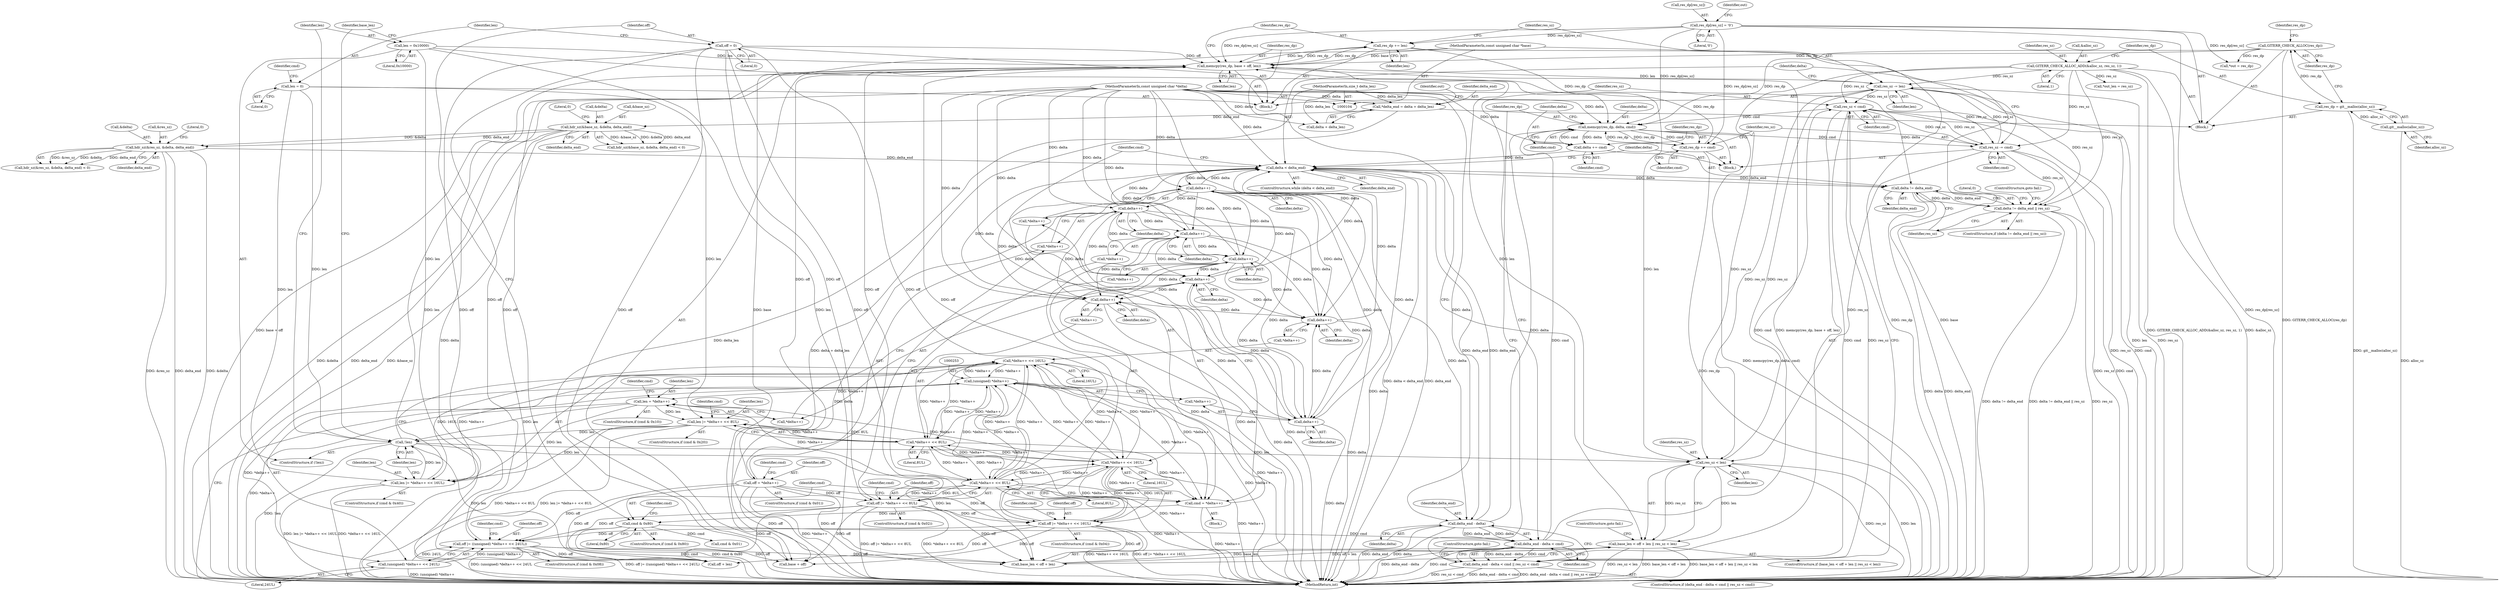 digraph "1_libgit2_9844d38bed10e9ff17174434b3421b227ae710f3@pointer" {
"1000312" [label="(Call,res_dp += len)"];
"1000306" [label="(Call,memcpy(res_dp, base + off, len))"];
"1000177" [label="(Call,res_dp[res_sz] = '\0')"];
"1000312" [label="(Call,res_dp += len)"];
"1000340" [label="(Call,res_dp += cmd)"];
"1000333" [label="(Call,memcpy(res_dp, delta, cmd))"];
"1000175" [label="(Call,GITERR_CHECK_ALLOC(res_dp))"];
"1000171" [label="(Call,res_dp = git__malloc(alloc_sz))"];
"1000173" [label="(Call,git__malloc(alloc_sz))"];
"1000325" [label="(Call,delta_end - delta)"];
"1000191" [label="(Call,delta < delta_end)"];
"1000337" [label="(Call,delta += cmd)"];
"1000109" [label="(MethodParameterIn,const unsigned char *delta)"];
"1000221" [label="(Call,delta++)"];
"1000199" [label="(Call,delta++)"];
"1000265" [label="(Call,delta++)"];
"1000231" [label="(Call,delta++)"];
"1000255" [label="(Call,delta++)"];
"1000242" [label="(Call,delta++)"];
"1000275" [label="(Call,delta++)"];
"1000286" [label="(Call,delta++)"];
"1000152" [label="(Call,hdr_sz(&res_sz, &delta, delta_end))"];
"1000133" [label="(Call,hdr_sz(&base_sz, &delta, delta_end))"];
"1000113" [label="(Call,*delta_end = delta + delta_len)"];
"1000110" [label="(MethodParameterIn,size_t delta_len)"];
"1000329" [label="(Call,res_sz < cmd)"];
"1000343" [label="(Call,res_sz -= cmd)"];
"1000315" [label="(Call,res_sz -= len)"];
"1000302" [label="(Call,res_sz < len)"];
"1000166" [label="(Call,GITERR_CHECK_ALLOC_ADD(&alloc_sz, res_sz, 1))"];
"1000290" [label="(Call,!len)"];
"1000262" [label="(Call,len = *delta++)"];
"1000252" [label="(Call,(unsigned) *delta++)"];
"1000240" [label="(Call,*delta++ << 16UL)"];
"1000229" [label="(Call,*delta++ << 8UL)"];
"1000284" [label="(Call,*delta++ << 16UL)"];
"1000273" [label="(Call,*delta++ << 8UL)"];
"1000211" [label="(Call,len = 0)"];
"1000271" [label="(Call,len |= *delta++ << 8UL)"];
"1000282" [label="(Call,len |= *delta++ << 16UL)"];
"1000292" [label="(Call,len = 0x10000)"];
"1000324" [label="(Call,delta_end - delta < cmd)"];
"1000202" [label="(Call,cmd & 0x80)"];
"1000196" [label="(Call,cmd = *delta++)"];
"1000107" [label="(MethodParameterIn,const unsigned char *base)"];
"1000238" [label="(Call,off |= *delta++ << 16UL)"];
"1000218" [label="(Call,off = *delta++)"];
"1000227" [label="(Call,off |= *delta++ << 8UL)"];
"1000207" [label="(Call,off = 0)"];
"1000249" [label="(Call,off |= ((unsigned) *delta++ << 24UL))"];
"1000251" [label="(Call,(unsigned) *delta++ << 24UL)"];
"1000323" [label="(Call,delta_end - delta < cmd || res_sz < cmd)"];
"1000296" [label="(Call,base_len < off + len || res_sz < len)"];
"1000350" [label="(Call,delta != delta_end || res_sz)"];
"1000351" [label="(Call,delta != delta_end)"];
"1000292" [label="(Call,len = 0x10000)"];
"1000182" [label="(Call,*out = res_dp)"];
"1000242" [label="(Call,delta++)"];
"1000326" [label="(Identifier,delta_end)"];
"1000243" [label="(Identifier,delta)"];
"1000349" [label="(ControlStructure,if (delta != delta_end || res_sz))"];
"1000315" [label="(Call,res_sz -= len)"];
"1000220" [label="(Call,*delta++)"];
"1000258" [label="(ControlStructure,if (cmd & 0x10))"];
"1000311" [label="(Identifier,len)"];
"1000314" [label="(Identifier,len)"];
"1000151" [label="(Call,hdr_sz(&res_sz, &delta, delta_end) < 0)"];
"1000186" [label="(Call,*out_len = res_sz)"];
"1000232" [label="(Identifier,delta)"];
"1000257" [label="(Literal,24UL)"];
"1000273" [label="(Call,*delta++ << 8UL)"];
"1000212" [label="(Identifier,len)"];
"1000277" [label="(Literal,8UL)"];
"1000213" [label="(Literal,0)"];
"1000219" [label="(Identifier,off)"];
"1000290" [label="(Call,!len)"];
"1000271" [label="(Call,len |= *delta++ << 8UL)"];
"1000211" [label="(Call,len = 0)"];
"1000124" [label="(Identifier,out)"];
"1000178" [label="(Call,res_dp[res_sz])"];
"1000240" [label="(Call,*delta++ << 16UL)"];
"1000344" [label="(Identifier,res_sz)"];
"1000265" [label="(Call,delta++)"];
"1000304" [label="(Identifier,len)"];
"1000228" [label="(Identifier,off)"];
"1000275" [label="(Call,delta++)"];
"1000233" [label="(Literal,8UL)"];
"1000241" [label="(Call,*delta++)"];
"1000115" [label="(Call,delta + delta_len)"];
"1000179" [label="(Identifier,res_dp)"];
"1000306" [label="(Call,memcpy(res_dp, base + off, len))"];
"1000176" [label="(Identifier,res_dp)"];
"1000313" [label="(Identifier,res_dp)"];
"1000132" [label="(Call,hdr_sz(&base_sz, &delta, delta_end) < 0)"];
"1000114" [label="(Identifier,delta_end)"];
"1000170" [label="(Literal,1)"];
"1000234" [label="(ControlStructure,if (cmd & 0x04))"];
"1000209" [label="(Literal,0)"];
"1000328" [label="(Identifier,cmd)"];
"1000352" [label="(Identifier,delta)"];
"1000236" [label="(Identifier,cmd)"];
"1000227" [label="(Call,off |= *delta++ << 8UL)"];
"1000325" [label="(Call,delta_end - delta)"];
"1000287" [label="(Identifier,delta)"];
"1000321" [label="(Block,)"];
"1000247" [label="(Identifier,cmd)"];
"1000334" [label="(Identifier,res_dp)"];
"1000335" [label="(Identifier,delta)"];
"1000177" [label="(Call,res_dp[res_sz] = '\0')"];
"1000297" [label="(Call,base_len < off + len)"];
"1000256" [label="(Identifier,delta)"];
"1000331" [label="(Identifier,cmd)"];
"1000167" [label="(Call,&alloc_sz)"];
"1000291" [label="(Identifier,len)"];
"1000252" [label="(Call,(unsigned) *delta++)"];
"1000215" [label="(Call,cmd & 0x01)"];
"1000205" [label="(Block,)"];
"1000109" [label="(MethodParameterIn,const unsigned char *delta)"];
"1000171" [label="(Call,res_dp = git__malloc(alloc_sz))"];
"1000323" [label="(Call,delta_end - delta < cmd || res_sz < cmd)"];
"1000251" [label="(Call,(unsigned) *delta++ << 24UL)"];
"1000340" [label="(Call,res_dp += cmd)"];
"1000136" [label="(Call,&delta)"];
"1000216" [label="(Identifier,cmd)"];
"1000308" [label="(Call,base + off)"];
"1000169" [label="(Identifier,res_sz)"];
"1000200" [label="(Identifier,delta)"];
"1000264" [label="(Call,*delta++)"];
"1000245" [label="(ControlStructure,if (cmd & 0x08))"];
"1000341" [label="(Identifier,res_dp)"];
"1000244" [label="(Literal,16UL)"];
"1000272" [label="(Identifier,len)"];
"1000263" [label="(Identifier,len)"];
"1000288" [label="(Literal,16UL)"];
"1000343" [label="(Call,res_sz -= cmd)"];
"1000192" [label="(Identifier,delta)"];
"1000260" [label="(Identifier,cmd)"];
"1000231" [label="(Call,delta++)"];
"1000351" [label="(Call,delta != delta_end)"];
"1000296" [label="(Call,base_len < off + len || res_sz < len)"];
"1000285" [label="(Call,*delta++)"];
"1000175" [label="(Call,GITERR_CHECK_ALLOC(res_dp))"];
"1000250" [label="(Identifier,off)"];
"1000330" [label="(Identifier,res_sz)"];
"1000345" [label="(Identifier,cmd)"];
"1000294" [label="(Literal,0x10000)"];
"1000249" [label="(Call,off |= ((unsigned) *delta++ << 24UL))"];
"1000222" [label="(Identifier,delta)"];
"1000157" [label="(Identifier,delta_end)"];
"1000155" [label="(Call,&delta)"];
"1000111" [label="(Block,)"];
"1000303" [label="(Identifier,res_sz)"];
"1000204" [label="(Literal,0x80)"];
"1000110" [label="(MethodParameterIn,size_t delta_len)"];
"1000305" [label="(ControlStructure,goto fail;)"];
"1000190" [label="(ControlStructure,while (delta < delta_end))"];
"1000337" [label="(Call,delta += cmd)"];
"1000289" [label="(ControlStructure,if (!len))"];
"1000354" [label="(Identifier,res_sz)"];
"1000230" [label="(Call,*delta++)"];
"1000376" [label="(MethodReturn,int)"];
"1000299" [label="(Call,off + len)"];
"1000320" [label="(Identifier,cmd)"];
"1000153" [label="(Call,&res_sz)"];
"1000133" [label="(Call,hdr_sz(&base_sz, &delta, delta_end))"];
"1000107" [label="(MethodParameterIn,const unsigned char *base)"];
"1000282" [label="(Call,len |= *delta++ << 16UL)"];
"1000269" [label="(Identifier,cmd)"];
"1000329" [label="(Call,res_sz < cmd)"];
"1000338" [label="(Identifier,delta)"];
"1000283" [label="(Identifier,len)"];
"1000274" [label="(Call,*delta++)"];
"1000134" [label="(Call,&base_sz)"];
"1000174" [label="(Identifier,alloc_sz)"];
"1000152" [label="(Call,hdr_sz(&res_sz, &delta, delta_end))"];
"1000280" [label="(Identifier,cmd)"];
"1000276" [label="(Identifier,delta)"];
"1000317" [label="(Identifier,len)"];
"1000336" [label="(Identifier,cmd)"];
"1000158" [label="(Literal,0)"];
"1000208" [label="(Identifier,off)"];
"1000262" [label="(Call,len = *delta++)"];
"1000342" [label="(Identifier,cmd)"];
"1000324" [label="(Call,delta_end - delta < cmd)"];
"1000254" [label="(Call,*delta++)"];
"1000327" [label="(Identifier,delta)"];
"1000278" [label="(ControlStructure,if (cmd & 0x40))"];
"1000197" [label="(Identifier,cmd)"];
"1000139" [label="(Literal,0)"];
"1000166" [label="(Call,GITERR_CHECK_ALLOC_ADD(&alloc_sz, res_sz, 1))"];
"1000307" [label="(Identifier,res_dp)"];
"1000198" [label="(Call,*delta++)"];
"1000196" [label="(Call,cmd = *delta++)"];
"1000355" [label="(ControlStructure,goto fail;)"];
"1000316" [label="(Identifier,res_sz)"];
"1000221" [label="(Call,delta++)"];
"1000267" [label="(ControlStructure,if (cmd & 0x20))"];
"1000191" [label="(Call,delta < delta_end)"];
"1000223" [label="(ControlStructure,if (cmd & 0x02))"];
"1000194" [label="(Block,)"];
"1000332" [label="(ControlStructure,goto fail;)"];
"1000284" [label="(Call,*delta++ << 16UL)"];
"1000225" [label="(Identifier,cmd)"];
"1000295" [label="(ControlStructure,if (base_len < off + len || res_sz < len))"];
"1000286" [label="(Call,delta++)"];
"1000113" [label="(Call,*delta_end = delta + delta_len)"];
"1000184" [label="(Identifier,out)"];
"1000353" [label="(Identifier,delta_end)"];
"1000138" [label="(Identifier,delta_end)"];
"1000214" [label="(ControlStructure,if (cmd & 0x01))"];
"1000203" [label="(Identifier,cmd)"];
"1000298" [label="(Identifier,base_len)"];
"1000312" [label="(Call,res_dp += len)"];
"1000229" [label="(Call,*delta++ << 8UL)"];
"1000266" [label="(Identifier,delta)"];
"1000207" [label="(Call,off = 0)"];
"1000293" [label="(Identifier,len)"];
"1000255" [label="(Call,delta++)"];
"1000322" [label="(ControlStructure,if (delta_end - delta < cmd || res_sz < cmd))"];
"1000202" [label="(Call,cmd & 0x80)"];
"1000350" [label="(Call,delta != delta_end || res_sz)"];
"1000238" [label="(Call,off |= *delta++ << 16UL)"];
"1000201" [label="(ControlStructure,if (cmd & 0x80))"];
"1000357" [label="(Literal,0)"];
"1000333" [label="(Call,memcpy(res_dp, delta, cmd))"];
"1000218" [label="(Call,off = *delta++)"];
"1000173" [label="(Call,git__malloc(alloc_sz))"];
"1000339" [label="(Identifier,cmd)"];
"1000172" [label="(Identifier,res_dp)"];
"1000199" [label="(Call,delta++)"];
"1000193" [label="(Identifier,delta_end)"];
"1000302" [label="(Call,res_sz < len)"];
"1000239" [label="(Identifier,off)"];
"1000181" [label="(Literal,'\0')"];
"1000312" -> "1000205"  [label="AST: "];
"1000312" -> "1000314"  [label="CFG: "];
"1000313" -> "1000312"  [label="AST: "];
"1000314" -> "1000312"  [label="AST: "];
"1000316" -> "1000312"  [label="CFG: "];
"1000312" -> "1000376"  [label="DDG: res_dp"];
"1000312" -> "1000306"  [label="DDG: res_dp"];
"1000306" -> "1000312"  [label="DDG: len"];
"1000306" -> "1000312"  [label="DDG: res_dp"];
"1000177" -> "1000312"  [label="DDG: res_dp[res_sz]"];
"1000312" -> "1000333"  [label="DDG: res_dp"];
"1000306" -> "1000205"  [label="AST: "];
"1000306" -> "1000311"  [label="CFG: "];
"1000307" -> "1000306"  [label="AST: "];
"1000308" -> "1000306"  [label="AST: "];
"1000311" -> "1000306"  [label="AST: "];
"1000313" -> "1000306"  [label="CFG: "];
"1000306" -> "1000376"  [label="DDG: memcpy(res_dp, base + off, len)"];
"1000306" -> "1000376"  [label="DDG: base + off"];
"1000177" -> "1000306"  [label="DDG: res_dp[res_sz]"];
"1000340" -> "1000306"  [label="DDG: res_dp"];
"1000175" -> "1000306"  [label="DDG: res_dp"];
"1000107" -> "1000306"  [label="DDG: base"];
"1000238" -> "1000306"  [label="DDG: off"];
"1000218" -> "1000306"  [label="DDG: off"];
"1000227" -> "1000306"  [label="DDG: off"];
"1000207" -> "1000306"  [label="DDG: off"];
"1000249" -> "1000306"  [label="DDG: off"];
"1000302" -> "1000306"  [label="DDG: len"];
"1000290" -> "1000306"  [label="DDG: len"];
"1000292" -> "1000306"  [label="DDG: len"];
"1000306" -> "1000315"  [label="DDG: len"];
"1000177" -> "1000111"  [label="AST: "];
"1000177" -> "1000181"  [label="CFG: "];
"1000178" -> "1000177"  [label="AST: "];
"1000181" -> "1000177"  [label="AST: "];
"1000184" -> "1000177"  [label="CFG: "];
"1000177" -> "1000376"  [label="DDG: res_dp[res_sz]"];
"1000177" -> "1000182"  [label="DDG: res_dp[res_sz]"];
"1000177" -> "1000333"  [label="DDG: res_dp[res_sz]"];
"1000177" -> "1000340"  [label="DDG: res_dp[res_sz]"];
"1000340" -> "1000321"  [label="AST: "];
"1000340" -> "1000342"  [label="CFG: "];
"1000341" -> "1000340"  [label="AST: "];
"1000342" -> "1000340"  [label="AST: "];
"1000344" -> "1000340"  [label="CFG: "];
"1000340" -> "1000376"  [label="DDG: res_dp"];
"1000340" -> "1000333"  [label="DDG: res_dp"];
"1000333" -> "1000340"  [label="DDG: cmd"];
"1000333" -> "1000340"  [label="DDG: res_dp"];
"1000333" -> "1000321"  [label="AST: "];
"1000333" -> "1000336"  [label="CFG: "];
"1000334" -> "1000333"  [label="AST: "];
"1000335" -> "1000333"  [label="AST: "];
"1000336" -> "1000333"  [label="AST: "];
"1000338" -> "1000333"  [label="CFG: "];
"1000333" -> "1000376"  [label="DDG: memcpy(res_dp, delta, cmd)"];
"1000175" -> "1000333"  [label="DDG: res_dp"];
"1000325" -> "1000333"  [label="DDG: delta"];
"1000109" -> "1000333"  [label="DDG: delta"];
"1000329" -> "1000333"  [label="DDG: cmd"];
"1000324" -> "1000333"  [label="DDG: cmd"];
"1000333" -> "1000337"  [label="DDG: cmd"];
"1000333" -> "1000337"  [label="DDG: delta"];
"1000333" -> "1000343"  [label="DDG: cmd"];
"1000175" -> "1000111"  [label="AST: "];
"1000175" -> "1000176"  [label="CFG: "];
"1000176" -> "1000175"  [label="AST: "];
"1000179" -> "1000175"  [label="CFG: "];
"1000175" -> "1000376"  [label="DDG: GITERR_CHECK_ALLOC(res_dp)"];
"1000171" -> "1000175"  [label="DDG: res_dp"];
"1000175" -> "1000182"  [label="DDG: res_dp"];
"1000171" -> "1000111"  [label="AST: "];
"1000171" -> "1000173"  [label="CFG: "];
"1000172" -> "1000171"  [label="AST: "];
"1000173" -> "1000171"  [label="AST: "];
"1000176" -> "1000171"  [label="CFG: "];
"1000171" -> "1000376"  [label="DDG: git__malloc(alloc_sz)"];
"1000173" -> "1000171"  [label="DDG: alloc_sz"];
"1000173" -> "1000174"  [label="CFG: "];
"1000174" -> "1000173"  [label="AST: "];
"1000173" -> "1000376"  [label="DDG: alloc_sz"];
"1000325" -> "1000324"  [label="AST: "];
"1000325" -> "1000327"  [label="CFG: "];
"1000326" -> "1000325"  [label="AST: "];
"1000327" -> "1000325"  [label="AST: "];
"1000328" -> "1000325"  [label="CFG: "];
"1000325" -> "1000376"  [label="DDG: delta_end"];
"1000325" -> "1000376"  [label="DDG: delta"];
"1000325" -> "1000191"  [label="DDG: delta_end"];
"1000325" -> "1000324"  [label="DDG: delta_end"];
"1000325" -> "1000324"  [label="DDG: delta"];
"1000191" -> "1000325"  [label="DDG: delta_end"];
"1000199" -> "1000325"  [label="DDG: delta"];
"1000109" -> "1000325"  [label="DDG: delta"];
"1000191" -> "1000190"  [label="AST: "];
"1000191" -> "1000193"  [label="CFG: "];
"1000192" -> "1000191"  [label="AST: "];
"1000193" -> "1000191"  [label="AST: "];
"1000197" -> "1000191"  [label="CFG: "];
"1000352" -> "1000191"  [label="CFG: "];
"1000191" -> "1000376"  [label="DDG: delta < delta_end"];
"1000191" -> "1000376"  [label="DDG: delta_end"];
"1000337" -> "1000191"  [label="DDG: delta"];
"1000221" -> "1000191"  [label="DDG: delta"];
"1000265" -> "1000191"  [label="DDG: delta"];
"1000275" -> "1000191"  [label="DDG: delta"];
"1000231" -> "1000191"  [label="DDG: delta"];
"1000255" -> "1000191"  [label="DDG: delta"];
"1000199" -> "1000191"  [label="DDG: delta"];
"1000286" -> "1000191"  [label="DDG: delta"];
"1000242" -> "1000191"  [label="DDG: delta"];
"1000109" -> "1000191"  [label="DDG: delta"];
"1000152" -> "1000191"  [label="DDG: delta_end"];
"1000191" -> "1000199"  [label="DDG: delta"];
"1000191" -> "1000351"  [label="DDG: delta"];
"1000191" -> "1000351"  [label="DDG: delta_end"];
"1000337" -> "1000321"  [label="AST: "];
"1000337" -> "1000339"  [label="CFG: "];
"1000338" -> "1000337"  [label="AST: "];
"1000339" -> "1000337"  [label="AST: "];
"1000341" -> "1000337"  [label="CFG: "];
"1000109" -> "1000337"  [label="DDG: delta"];
"1000109" -> "1000104"  [label="AST: "];
"1000109" -> "1000376"  [label="DDG: delta"];
"1000109" -> "1000113"  [label="DDG: delta"];
"1000109" -> "1000115"  [label="DDG: delta"];
"1000109" -> "1000199"  [label="DDG: delta"];
"1000109" -> "1000221"  [label="DDG: delta"];
"1000109" -> "1000231"  [label="DDG: delta"];
"1000109" -> "1000242"  [label="DDG: delta"];
"1000109" -> "1000255"  [label="DDG: delta"];
"1000109" -> "1000265"  [label="DDG: delta"];
"1000109" -> "1000275"  [label="DDG: delta"];
"1000109" -> "1000286"  [label="DDG: delta"];
"1000109" -> "1000351"  [label="DDG: delta"];
"1000221" -> "1000220"  [label="AST: "];
"1000221" -> "1000222"  [label="CFG: "];
"1000222" -> "1000221"  [label="AST: "];
"1000220" -> "1000221"  [label="CFG: "];
"1000221" -> "1000376"  [label="DDG: delta"];
"1000199" -> "1000221"  [label="DDG: delta"];
"1000221" -> "1000231"  [label="DDG: delta"];
"1000221" -> "1000242"  [label="DDG: delta"];
"1000221" -> "1000255"  [label="DDG: delta"];
"1000221" -> "1000265"  [label="DDG: delta"];
"1000221" -> "1000275"  [label="DDG: delta"];
"1000221" -> "1000286"  [label="DDG: delta"];
"1000199" -> "1000198"  [label="AST: "];
"1000199" -> "1000200"  [label="CFG: "];
"1000200" -> "1000199"  [label="AST: "];
"1000198" -> "1000199"  [label="CFG: "];
"1000199" -> "1000376"  [label="DDG: delta"];
"1000199" -> "1000231"  [label="DDG: delta"];
"1000199" -> "1000242"  [label="DDG: delta"];
"1000199" -> "1000255"  [label="DDG: delta"];
"1000199" -> "1000265"  [label="DDG: delta"];
"1000199" -> "1000275"  [label="DDG: delta"];
"1000199" -> "1000286"  [label="DDG: delta"];
"1000265" -> "1000264"  [label="AST: "];
"1000265" -> "1000266"  [label="CFG: "];
"1000266" -> "1000265"  [label="AST: "];
"1000264" -> "1000265"  [label="CFG: "];
"1000265" -> "1000376"  [label="DDG: delta"];
"1000231" -> "1000265"  [label="DDG: delta"];
"1000255" -> "1000265"  [label="DDG: delta"];
"1000242" -> "1000265"  [label="DDG: delta"];
"1000265" -> "1000275"  [label="DDG: delta"];
"1000265" -> "1000286"  [label="DDG: delta"];
"1000231" -> "1000230"  [label="AST: "];
"1000231" -> "1000232"  [label="CFG: "];
"1000232" -> "1000231"  [label="AST: "];
"1000230" -> "1000231"  [label="CFG: "];
"1000231" -> "1000376"  [label="DDG: delta"];
"1000231" -> "1000242"  [label="DDG: delta"];
"1000231" -> "1000255"  [label="DDG: delta"];
"1000231" -> "1000275"  [label="DDG: delta"];
"1000231" -> "1000286"  [label="DDG: delta"];
"1000255" -> "1000254"  [label="AST: "];
"1000255" -> "1000256"  [label="CFG: "];
"1000256" -> "1000255"  [label="AST: "];
"1000254" -> "1000255"  [label="CFG: "];
"1000255" -> "1000376"  [label="DDG: delta"];
"1000242" -> "1000255"  [label="DDG: delta"];
"1000255" -> "1000275"  [label="DDG: delta"];
"1000255" -> "1000286"  [label="DDG: delta"];
"1000242" -> "1000241"  [label="AST: "];
"1000242" -> "1000243"  [label="CFG: "];
"1000243" -> "1000242"  [label="AST: "];
"1000241" -> "1000242"  [label="CFG: "];
"1000242" -> "1000376"  [label="DDG: delta"];
"1000242" -> "1000275"  [label="DDG: delta"];
"1000242" -> "1000286"  [label="DDG: delta"];
"1000275" -> "1000274"  [label="AST: "];
"1000275" -> "1000276"  [label="CFG: "];
"1000276" -> "1000275"  [label="AST: "];
"1000274" -> "1000275"  [label="CFG: "];
"1000275" -> "1000376"  [label="DDG: delta"];
"1000275" -> "1000286"  [label="DDG: delta"];
"1000286" -> "1000285"  [label="AST: "];
"1000286" -> "1000287"  [label="CFG: "];
"1000287" -> "1000286"  [label="AST: "];
"1000285" -> "1000286"  [label="CFG: "];
"1000286" -> "1000376"  [label="DDG: delta"];
"1000152" -> "1000151"  [label="AST: "];
"1000152" -> "1000157"  [label="CFG: "];
"1000153" -> "1000152"  [label="AST: "];
"1000155" -> "1000152"  [label="AST: "];
"1000157" -> "1000152"  [label="AST: "];
"1000158" -> "1000152"  [label="CFG: "];
"1000152" -> "1000376"  [label="DDG: delta_end"];
"1000152" -> "1000376"  [label="DDG: &delta"];
"1000152" -> "1000376"  [label="DDG: &res_sz"];
"1000152" -> "1000151"  [label="DDG: &res_sz"];
"1000152" -> "1000151"  [label="DDG: &delta"];
"1000152" -> "1000151"  [label="DDG: delta_end"];
"1000133" -> "1000152"  [label="DDG: &delta"];
"1000133" -> "1000152"  [label="DDG: delta_end"];
"1000133" -> "1000132"  [label="AST: "];
"1000133" -> "1000138"  [label="CFG: "];
"1000134" -> "1000133"  [label="AST: "];
"1000136" -> "1000133"  [label="AST: "];
"1000138" -> "1000133"  [label="AST: "];
"1000139" -> "1000133"  [label="CFG: "];
"1000133" -> "1000376"  [label="DDG: &base_sz"];
"1000133" -> "1000376"  [label="DDG: &delta"];
"1000133" -> "1000376"  [label="DDG: delta_end"];
"1000133" -> "1000132"  [label="DDG: &base_sz"];
"1000133" -> "1000132"  [label="DDG: &delta"];
"1000133" -> "1000132"  [label="DDG: delta_end"];
"1000113" -> "1000133"  [label="DDG: delta_end"];
"1000113" -> "1000111"  [label="AST: "];
"1000113" -> "1000115"  [label="CFG: "];
"1000114" -> "1000113"  [label="AST: "];
"1000115" -> "1000113"  [label="AST: "];
"1000124" -> "1000113"  [label="CFG: "];
"1000113" -> "1000376"  [label="DDG: delta + delta_len"];
"1000110" -> "1000113"  [label="DDG: delta_len"];
"1000110" -> "1000104"  [label="AST: "];
"1000110" -> "1000376"  [label="DDG: delta_len"];
"1000110" -> "1000115"  [label="DDG: delta_len"];
"1000329" -> "1000323"  [label="AST: "];
"1000329" -> "1000331"  [label="CFG: "];
"1000330" -> "1000329"  [label="AST: "];
"1000331" -> "1000329"  [label="AST: "];
"1000323" -> "1000329"  [label="CFG: "];
"1000329" -> "1000376"  [label="DDG: cmd"];
"1000329" -> "1000376"  [label="DDG: res_sz"];
"1000329" -> "1000323"  [label="DDG: res_sz"];
"1000329" -> "1000323"  [label="DDG: cmd"];
"1000343" -> "1000329"  [label="DDG: res_sz"];
"1000315" -> "1000329"  [label="DDG: res_sz"];
"1000166" -> "1000329"  [label="DDG: res_sz"];
"1000324" -> "1000329"  [label="DDG: cmd"];
"1000329" -> "1000343"  [label="DDG: res_sz"];
"1000343" -> "1000321"  [label="AST: "];
"1000343" -> "1000345"  [label="CFG: "];
"1000344" -> "1000343"  [label="AST: "];
"1000345" -> "1000343"  [label="AST: "];
"1000192" -> "1000343"  [label="CFG: "];
"1000343" -> "1000376"  [label="DDG: res_sz"];
"1000343" -> "1000376"  [label="DDG: cmd"];
"1000343" -> "1000302"  [label="DDG: res_sz"];
"1000343" -> "1000315"  [label="DDG: res_sz"];
"1000315" -> "1000343"  [label="DDG: res_sz"];
"1000166" -> "1000343"  [label="DDG: res_sz"];
"1000343" -> "1000350"  [label="DDG: res_sz"];
"1000315" -> "1000205"  [label="AST: "];
"1000315" -> "1000317"  [label="CFG: "];
"1000316" -> "1000315"  [label="AST: "];
"1000317" -> "1000315"  [label="AST: "];
"1000192" -> "1000315"  [label="CFG: "];
"1000315" -> "1000376"  [label="DDG: res_sz"];
"1000315" -> "1000376"  [label="DDG: len"];
"1000315" -> "1000302"  [label="DDG: res_sz"];
"1000302" -> "1000315"  [label="DDG: res_sz"];
"1000166" -> "1000315"  [label="DDG: res_sz"];
"1000315" -> "1000350"  [label="DDG: res_sz"];
"1000302" -> "1000296"  [label="AST: "];
"1000302" -> "1000304"  [label="CFG: "];
"1000303" -> "1000302"  [label="AST: "];
"1000304" -> "1000302"  [label="AST: "];
"1000296" -> "1000302"  [label="CFG: "];
"1000302" -> "1000376"  [label="DDG: len"];
"1000302" -> "1000376"  [label="DDG: res_sz"];
"1000302" -> "1000296"  [label="DDG: res_sz"];
"1000302" -> "1000296"  [label="DDG: len"];
"1000166" -> "1000302"  [label="DDG: res_sz"];
"1000290" -> "1000302"  [label="DDG: len"];
"1000292" -> "1000302"  [label="DDG: len"];
"1000166" -> "1000111"  [label="AST: "];
"1000166" -> "1000170"  [label="CFG: "];
"1000167" -> "1000166"  [label="AST: "];
"1000169" -> "1000166"  [label="AST: "];
"1000170" -> "1000166"  [label="AST: "];
"1000172" -> "1000166"  [label="CFG: "];
"1000166" -> "1000376"  [label="DDG: GITERR_CHECK_ALLOC_ADD(&alloc_sz, res_sz, 1)"];
"1000166" -> "1000376"  [label="DDG: &alloc_sz"];
"1000166" -> "1000186"  [label="DDG: res_sz"];
"1000166" -> "1000350"  [label="DDG: res_sz"];
"1000290" -> "1000289"  [label="AST: "];
"1000290" -> "1000291"  [label="CFG: "];
"1000291" -> "1000290"  [label="AST: "];
"1000293" -> "1000290"  [label="CFG: "];
"1000298" -> "1000290"  [label="CFG: "];
"1000290" -> "1000376"  [label="DDG: !len"];
"1000262" -> "1000290"  [label="DDG: len"];
"1000211" -> "1000290"  [label="DDG: len"];
"1000271" -> "1000290"  [label="DDG: len"];
"1000282" -> "1000290"  [label="DDG: len"];
"1000290" -> "1000297"  [label="DDG: len"];
"1000290" -> "1000299"  [label="DDG: len"];
"1000262" -> "1000258"  [label="AST: "];
"1000262" -> "1000264"  [label="CFG: "];
"1000263" -> "1000262"  [label="AST: "];
"1000264" -> "1000262"  [label="AST: "];
"1000269" -> "1000262"  [label="CFG: "];
"1000262" -> "1000376"  [label="DDG: *delta++"];
"1000252" -> "1000262"  [label="DDG: *delta++"];
"1000240" -> "1000262"  [label="DDG: *delta++"];
"1000229" -> "1000262"  [label="DDG: *delta++"];
"1000262" -> "1000271"  [label="DDG: len"];
"1000262" -> "1000282"  [label="DDG: len"];
"1000252" -> "1000251"  [label="AST: "];
"1000252" -> "1000254"  [label="CFG: "];
"1000253" -> "1000252"  [label="AST: "];
"1000254" -> "1000252"  [label="AST: "];
"1000257" -> "1000252"  [label="CFG: "];
"1000252" -> "1000376"  [label="DDG: *delta++"];
"1000252" -> "1000196"  [label="DDG: *delta++"];
"1000252" -> "1000229"  [label="DDG: *delta++"];
"1000252" -> "1000240"  [label="DDG: *delta++"];
"1000252" -> "1000251"  [label="DDG: *delta++"];
"1000240" -> "1000252"  [label="DDG: *delta++"];
"1000229" -> "1000252"  [label="DDG: *delta++"];
"1000284" -> "1000252"  [label="DDG: *delta++"];
"1000273" -> "1000252"  [label="DDG: *delta++"];
"1000252" -> "1000273"  [label="DDG: *delta++"];
"1000252" -> "1000284"  [label="DDG: *delta++"];
"1000240" -> "1000238"  [label="AST: "];
"1000240" -> "1000244"  [label="CFG: "];
"1000241" -> "1000240"  [label="AST: "];
"1000244" -> "1000240"  [label="AST: "];
"1000238" -> "1000240"  [label="CFG: "];
"1000240" -> "1000376"  [label="DDG: *delta++"];
"1000240" -> "1000196"  [label="DDG: *delta++"];
"1000240" -> "1000229"  [label="DDG: *delta++"];
"1000240" -> "1000238"  [label="DDG: *delta++"];
"1000240" -> "1000238"  [label="DDG: 16UL"];
"1000229" -> "1000240"  [label="DDG: *delta++"];
"1000284" -> "1000240"  [label="DDG: *delta++"];
"1000273" -> "1000240"  [label="DDG: *delta++"];
"1000240" -> "1000273"  [label="DDG: *delta++"];
"1000240" -> "1000284"  [label="DDG: *delta++"];
"1000229" -> "1000227"  [label="AST: "];
"1000229" -> "1000233"  [label="CFG: "];
"1000230" -> "1000229"  [label="AST: "];
"1000233" -> "1000229"  [label="AST: "];
"1000227" -> "1000229"  [label="CFG: "];
"1000229" -> "1000376"  [label="DDG: *delta++"];
"1000229" -> "1000196"  [label="DDG: *delta++"];
"1000229" -> "1000227"  [label="DDG: *delta++"];
"1000229" -> "1000227"  [label="DDG: 8UL"];
"1000284" -> "1000229"  [label="DDG: *delta++"];
"1000273" -> "1000229"  [label="DDG: *delta++"];
"1000229" -> "1000273"  [label="DDG: *delta++"];
"1000229" -> "1000284"  [label="DDG: *delta++"];
"1000284" -> "1000282"  [label="AST: "];
"1000284" -> "1000288"  [label="CFG: "];
"1000285" -> "1000284"  [label="AST: "];
"1000288" -> "1000284"  [label="AST: "];
"1000282" -> "1000284"  [label="CFG: "];
"1000284" -> "1000376"  [label="DDG: *delta++"];
"1000284" -> "1000196"  [label="DDG: *delta++"];
"1000284" -> "1000273"  [label="DDG: *delta++"];
"1000284" -> "1000282"  [label="DDG: *delta++"];
"1000284" -> "1000282"  [label="DDG: 16UL"];
"1000273" -> "1000284"  [label="DDG: *delta++"];
"1000273" -> "1000271"  [label="AST: "];
"1000273" -> "1000277"  [label="CFG: "];
"1000274" -> "1000273"  [label="AST: "];
"1000277" -> "1000273"  [label="AST: "];
"1000271" -> "1000273"  [label="CFG: "];
"1000273" -> "1000376"  [label="DDG: *delta++"];
"1000273" -> "1000196"  [label="DDG: *delta++"];
"1000273" -> "1000271"  [label="DDG: *delta++"];
"1000273" -> "1000271"  [label="DDG: 8UL"];
"1000211" -> "1000205"  [label="AST: "];
"1000211" -> "1000213"  [label="CFG: "];
"1000212" -> "1000211"  [label="AST: "];
"1000213" -> "1000211"  [label="AST: "];
"1000216" -> "1000211"  [label="CFG: "];
"1000211" -> "1000271"  [label="DDG: len"];
"1000211" -> "1000282"  [label="DDG: len"];
"1000271" -> "1000267"  [label="AST: "];
"1000272" -> "1000271"  [label="AST: "];
"1000280" -> "1000271"  [label="CFG: "];
"1000271" -> "1000376"  [label="DDG: *delta++ << 8UL"];
"1000271" -> "1000376"  [label="DDG: len |= *delta++ << 8UL"];
"1000271" -> "1000282"  [label="DDG: len"];
"1000282" -> "1000278"  [label="AST: "];
"1000283" -> "1000282"  [label="AST: "];
"1000291" -> "1000282"  [label="CFG: "];
"1000282" -> "1000376"  [label="DDG: len |= *delta++ << 16UL"];
"1000282" -> "1000376"  [label="DDG: *delta++ << 16UL"];
"1000292" -> "1000289"  [label="AST: "];
"1000292" -> "1000294"  [label="CFG: "];
"1000293" -> "1000292"  [label="AST: "];
"1000294" -> "1000292"  [label="AST: "];
"1000298" -> "1000292"  [label="CFG: "];
"1000292" -> "1000297"  [label="DDG: len"];
"1000292" -> "1000299"  [label="DDG: len"];
"1000324" -> "1000323"  [label="AST: "];
"1000324" -> "1000328"  [label="CFG: "];
"1000328" -> "1000324"  [label="AST: "];
"1000330" -> "1000324"  [label="CFG: "];
"1000323" -> "1000324"  [label="CFG: "];
"1000324" -> "1000376"  [label="DDG: cmd"];
"1000324" -> "1000376"  [label="DDG: delta_end - delta"];
"1000324" -> "1000323"  [label="DDG: delta_end - delta"];
"1000324" -> "1000323"  [label="DDG: cmd"];
"1000202" -> "1000324"  [label="DDG: cmd"];
"1000202" -> "1000201"  [label="AST: "];
"1000202" -> "1000204"  [label="CFG: "];
"1000203" -> "1000202"  [label="AST: "];
"1000204" -> "1000202"  [label="AST: "];
"1000208" -> "1000202"  [label="CFG: "];
"1000320" -> "1000202"  [label="CFG: "];
"1000202" -> "1000376"  [label="DDG: cmd"];
"1000202" -> "1000376"  [label="DDG: cmd & 0x80"];
"1000196" -> "1000202"  [label="DDG: cmd"];
"1000202" -> "1000215"  [label="DDG: cmd"];
"1000196" -> "1000194"  [label="AST: "];
"1000196" -> "1000198"  [label="CFG: "];
"1000197" -> "1000196"  [label="AST: "];
"1000198" -> "1000196"  [label="AST: "];
"1000203" -> "1000196"  [label="CFG: "];
"1000196" -> "1000376"  [label="DDG: *delta++"];
"1000107" -> "1000104"  [label="AST: "];
"1000107" -> "1000376"  [label="DDG: base"];
"1000107" -> "1000308"  [label="DDG: base"];
"1000238" -> "1000234"  [label="AST: "];
"1000239" -> "1000238"  [label="AST: "];
"1000247" -> "1000238"  [label="CFG: "];
"1000238" -> "1000376"  [label="DDG: *delta++ << 16UL"];
"1000238" -> "1000376"  [label="DDG: off |= *delta++ << 16UL"];
"1000218" -> "1000238"  [label="DDG: off"];
"1000227" -> "1000238"  [label="DDG: off"];
"1000207" -> "1000238"  [label="DDG: off"];
"1000238" -> "1000249"  [label="DDG: off"];
"1000238" -> "1000297"  [label="DDG: off"];
"1000238" -> "1000299"  [label="DDG: off"];
"1000238" -> "1000308"  [label="DDG: off"];
"1000218" -> "1000214"  [label="AST: "];
"1000218" -> "1000220"  [label="CFG: "];
"1000219" -> "1000218"  [label="AST: "];
"1000220" -> "1000218"  [label="AST: "];
"1000225" -> "1000218"  [label="CFG: "];
"1000218" -> "1000376"  [label="DDG: *delta++"];
"1000218" -> "1000227"  [label="DDG: off"];
"1000218" -> "1000249"  [label="DDG: off"];
"1000218" -> "1000297"  [label="DDG: off"];
"1000218" -> "1000299"  [label="DDG: off"];
"1000218" -> "1000308"  [label="DDG: off"];
"1000227" -> "1000223"  [label="AST: "];
"1000228" -> "1000227"  [label="AST: "];
"1000236" -> "1000227"  [label="CFG: "];
"1000227" -> "1000376"  [label="DDG: off |= *delta++ << 8UL"];
"1000227" -> "1000376"  [label="DDG: *delta++ << 8UL"];
"1000207" -> "1000227"  [label="DDG: off"];
"1000227" -> "1000249"  [label="DDG: off"];
"1000227" -> "1000297"  [label="DDG: off"];
"1000227" -> "1000299"  [label="DDG: off"];
"1000227" -> "1000308"  [label="DDG: off"];
"1000207" -> "1000205"  [label="AST: "];
"1000207" -> "1000209"  [label="CFG: "];
"1000208" -> "1000207"  [label="AST: "];
"1000209" -> "1000207"  [label="AST: "];
"1000212" -> "1000207"  [label="CFG: "];
"1000207" -> "1000249"  [label="DDG: off"];
"1000207" -> "1000297"  [label="DDG: off"];
"1000207" -> "1000299"  [label="DDG: off"];
"1000207" -> "1000308"  [label="DDG: off"];
"1000249" -> "1000245"  [label="AST: "];
"1000249" -> "1000251"  [label="CFG: "];
"1000250" -> "1000249"  [label="AST: "];
"1000251" -> "1000249"  [label="AST: "];
"1000260" -> "1000249"  [label="CFG: "];
"1000249" -> "1000376"  [label="DDG: (unsigned) *delta++ << 24UL"];
"1000249" -> "1000376"  [label="DDG: off |= ((unsigned) *delta++ << 24UL)"];
"1000251" -> "1000249"  [label="DDG: (unsigned) *delta++"];
"1000251" -> "1000249"  [label="DDG: 24UL"];
"1000249" -> "1000297"  [label="DDG: off"];
"1000249" -> "1000299"  [label="DDG: off"];
"1000249" -> "1000308"  [label="DDG: off"];
"1000251" -> "1000257"  [label="CFG: "];
"1000257" -> "1000251"  [label="AST: "];
"1000251" -> "1000376"  [label="DDG: (unsigned) *delta++"];
"1000323" -> "1000322"  [label="AST: "];
"1000332" -> "1000323"  [label="CFG: "];
"1000334" -> "1000323"  [label="CFG: "];
"1000323" -> "1000376"  [label="DDG: res_sz < cmd"];
"1000323" -> "1000376"  [label="DDG: delta_end - delta < cmd"];
"1000323" -> "1000376"  [label="DDG: delta_end - delta < cmd || res_sz < cmd"];
"1000296" -> "1000295"  [label="AST: "];
"1000296" -> "1000297"  [label="CFG: "];
"1000297" -> "1000296"  [label="AST: "];
"1000305" -> "1000296"  [label="CFG: "];
"1000307" -> "1000296"  [label="CFG: "];
"1000296" -> "1000376"  [label="DDG: base_len < off + len || res_sz < len"];
"1000296" -> "1000376"  [label="DDG: res_sz < len"];
"1000296" -> "1000376"  [label="DDG: base_len < off + len"];
"1000297" -> "1000296"  [label="DDG: base_len"];
"1000297" -> "1000296"  [label="DDG: off + len"];
"1000350" -> "1000349"  [label="AST: "];
"1000350" -> "1000351"  [label="CFG: "];
"1000350" -> "1000354"  [label="CFG: "];
"1000351" -> "1000350"  [label="AST: "];
"1000354" -> "1000350"  [label="AST: "];
"1000355" -> "1000350"  [label="CFG: "];
"1000357" -> "1000350"  [label="CFG: "];
"1000350" -> "1000376"  [label="DDG: delta != delta_end"];
"1000350" -> "1000376"  [label="DDG: delta != delta_end || res_sz"];
"1000350" -> "1000376"  [label="DDG: res_sz"];
"1000351" -> "1000350"  [label="DDG: delta"];
"1000351" -> "1000350"  [label="DDG: delta_end"];
"1000351" -> "1000353"  [label="CFG: "];
"1000352" -> "1000351"  [label="AST: "];
"1000353" -> "1000351"  [label="AST: "];
"1000354" -> "1000351"  [label="CFG: "];
"1000351" -> "1000376"  [label="DDG: delta_end"];
"1000351" -> "1000376"  [label="DDG: delta"];
}
